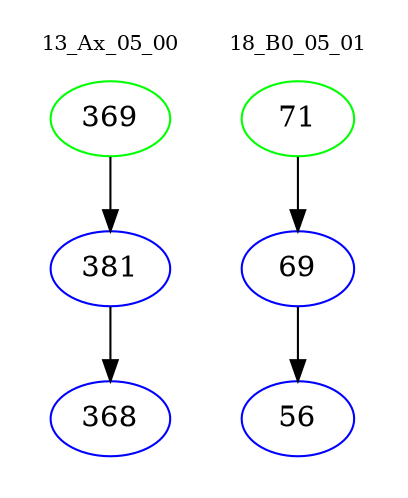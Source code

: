 digraph{
subgraph cluster_0 {
color = white
label = "13_Ax_05_00";
fontsize=10;
T0_369 [label="369", color="green"]
T0_369 -> T0_381 [color="black"]
T0_381 [label="381", color="blue"]
T0_381 -> T0_368 [color="black"]
T0_368 [label="368", color="blue"]
}
subgraph cluster_1 {
color = white
label = "18_B0_05_01";
fontsize=10;
T1_71 [label="71", color="green"]
T1_71 -> T1_69 [color="black"]
T1_69 [label="69", color="blue"]
T1_69 -> T1_56 [color="black"]
T1_56 [label="56", color="blue"]
}
}
